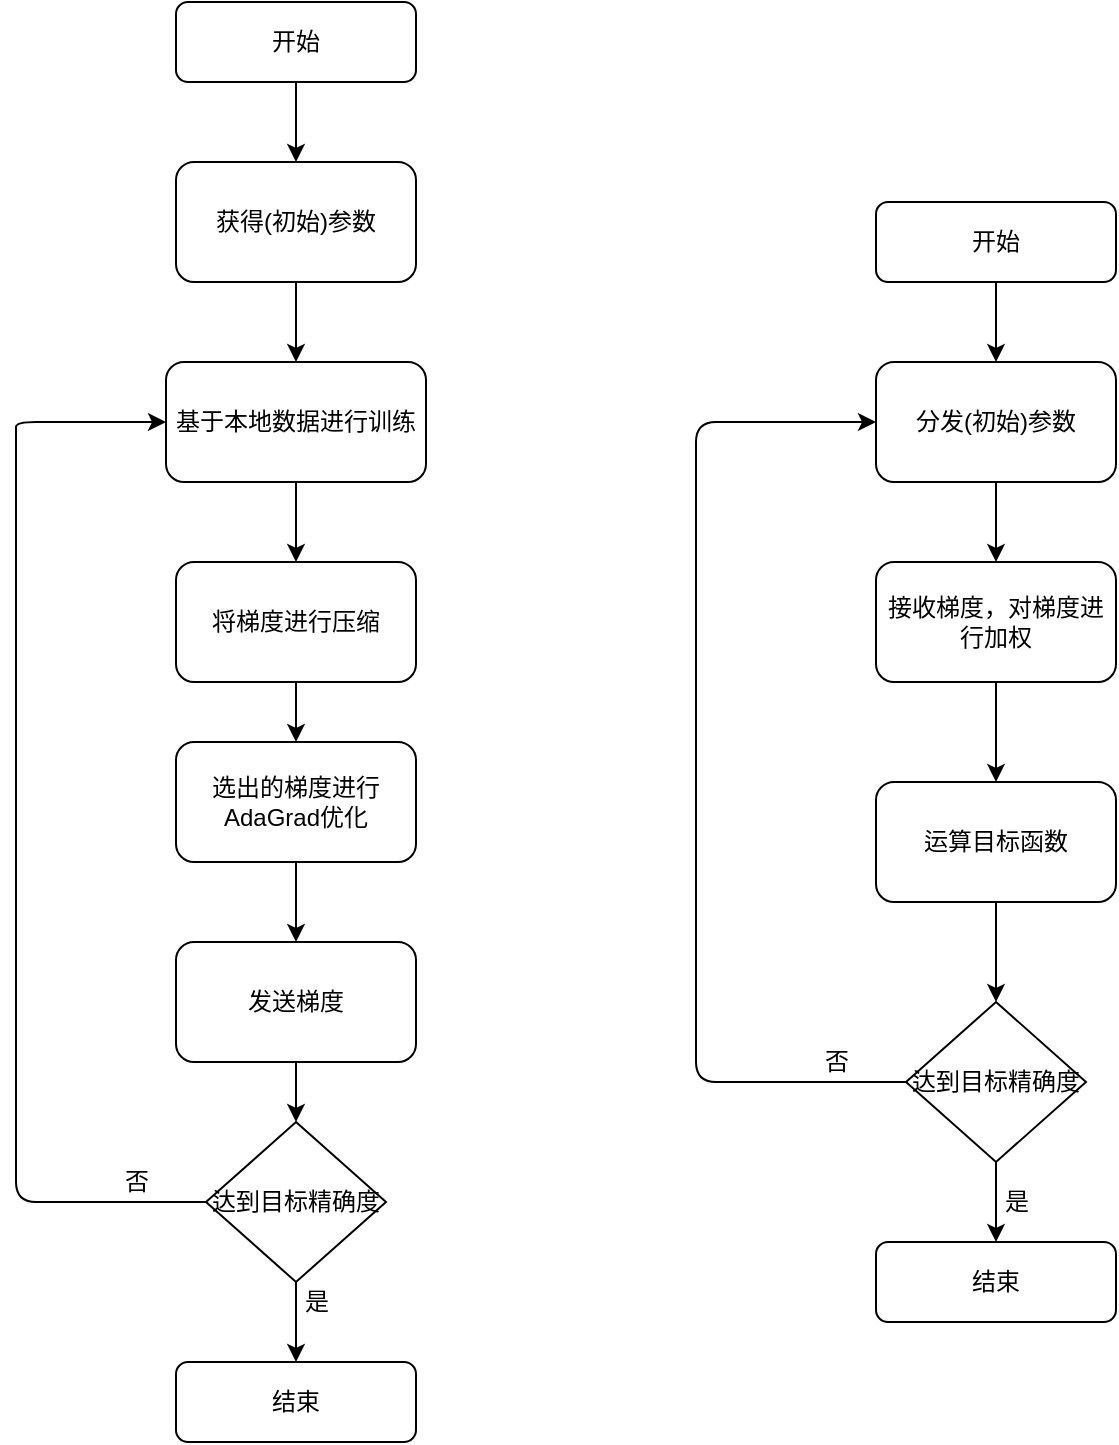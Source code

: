 <mxfile version="14.6.11" type="github">
  <diagram id="C5RBs43oDa-KdzZeNtuy" name="Page-1">
    <mxGraphModel dx="1038" dy="556" grid="1" gridSize="10" guides="1" tooltips="1" connect="1" arrows="1" fold="1" page="1" pageScale="1" pageWidth="827" pageHeight="1169" math="0" shadow="0">
      <root>
        <mxCell id="WIyWlLk6GJQsqaUBKTNV-0" />
        <mxCell id="WIyWlLk6GJQsqaUBKTNV-1" parent="WIyWlLk6GJQsqaUBKTNV-0" />
        <mxCell id="xpv4QWi8wNSGkZDYu75m-1" value="" style="edgeStyle=orthogonalEdgeStyle;rounded=0;orthogonalLoop=1;jettySize=auto;html=1;" edge="1" parent="WIyWlLk6GJQsqaUBKTNV-1" source="WIyWlLk6GJQsqaUBKTNV-3" target="xpv4QWi8wNSGkZDYu75m-0">
          <mxGeometry relative="1" as="geometry" />
        </mxCell>
        <mxCell id="WIyWlLk6GJQsqaUBKTNV-3" value="开始" style="rounded=1;whiteSpace=wrap;html=1;fontSize=12;glass=0;strokeWidth=1;shadow=0;" parent="WIyWlLk6GJQsqaUBKTNV-1" vertex="1">
          <mxGeometry x="160" y="80" width="120" height="40" as="geometry" />
        </mxCell>
        <mxCell id="WIyWlLk6GJQsqaUBKTNV-11" value="结束" style="rounded=1;whiteSpace=wrap;html=1;fontSize=12;glass=0;strokeWidth=1;shadow=0;" parent="WIyWlLk6GJQsqaUBKTNV-1" vertex="1">
          <mxGeometry x="160" y="760" width="120" height="40" as="geometry" />
        </mxCell>
        <mxCell id="xpv4QWi8wNSGkZDYu75m-3" value="" style="edgeStyle=orthogonalEdgeStyle;rounded=0;orthogonalLoop=1;jettySize=auto;html=1;" edge="1" parent="WIyWlLk6GJQsqaUBKTNV-1" source="xpv4QWi8wNSGkZDYu75m-0" target="xpv4QWi8wNSGkZDYu75m-2">
          <mxGeometry relative="1" as="geometry" />
        </mxCell>
        <mxCell id="xpv4QWi8wNSGkZDYu75m-0" value="获得(初始)参数" style="rounded=1;whiteSpace=wrap;html=1;" vertex="1" parent="WIyWlLk6GJQsqaUBKTNV-1">
          <mxGeometry x="160" y="160" width="120" height="60" as="geometry" />
        </mxCell>
        <mxCell id="xpv4QWi8wNSGkZDYu75m-5" value="" style="edgeStyle=orthogonalEdgeStyle;rounded=0;orthogonalLoop=1;jettySize=auto;html=1;" edge="1" parent="WIyWlLk6GJQsqaUBKTNV-1" source="xpv4QWi8wNSGkZDYu75m-2" target="xpv4QWi8wNSGkZDYu75m-4">
          <mxGeometry relative="1" as="geometry" />
        </mxCell>
        <mxCell id="xpv4QWi8wNSGkZDYu75m-2" value="基于本地数据进行训练" style="rounded=1;whiteSpace=wrap;html=1;" vertex="1" parent="WIyWlLk6GJQsqaUBKTNV-1">
          <mxGeometry x="155" y="260" width="130" height="60" as="geometry" />
        </mxCell>
        <mxCell id="xpv4QWi8wNSGkZDYu75m-7" value="" style="edgeStyle=orthogonalEdgeStyle;rounded=0;orthogonalLoop=1;jettySize=auto;html=1;" edge="1" parent="WIyWlLk6GJQsqaUBKTNV-1" source="xpv4QWi8wNSGkZDYu75m-4" target="xpv4QWi8wNSGkZDYu75m-6">
          <mxGeometry relative="1" as="geometry" />
        </mxCell>
        <mxCell id="xpv4QWi8wNSGkZDYu75m-4" value="将梯度进行压缩" style="rounded=1;whiteSpace=wrap;html=1;" vertex="1" parent="WIyWlLk6GJQsqaUBKTNV-1">
          <mxGeometry x="160" y="360" width="120" height="60" as="geometry" />
        </mxCell>
        <mxCell id="xpv4QWi8wNSGkZDYu75m-9" value="" style="edgeStyle=orthogonalEdgeStyle;rounded=0;orthogonalLoop=1;jettySize=auto;html=1;" edge="1" parent="WIyWlLk6GJQsqaUBKTNV-1" source="xpv4QWi8wNSGkZDYu75m-6" target="xpv4QWi8wNSGkZDYu75m-8">
          <mxGeometry relative="1" as="geometry" />
        </mxCell>
        <mxCell id="xpv4QWi8wNSGkZDYu75m-6" value="选出的梯度进行AdaGrad优化" style="rounded=1;whiteSpace=wrap;html=1;" vertex="1" parent="WIyWlLk6GJQsqaUBKTNV-1">
          <mxGeometry x="160" y="450" width="120" height="60" as="geometry" />
        </mxCell>
        <mxCell id="xpv4QWi8wNSGkZDYu75m-11" value="" style="edgeStyle=orthogonalEdgeStyle;rounded=0;orthogonalLoop=1;jettySize=auto;html=1;" edge="1" parent="WIyWlLk6GJQsqaUBKTNV-1" source="xpv4QWi8wNSGkZDYu75m-8" target="xpv4QWi8wNSGkZDYu75m-10">
          <mxGeometry relative="1" as="geometry" />
        </mxCell>
        <mxCell id="xpv4QWi8wNSGkZDYu75m-8" value="发送梯度" style="rounded=1;whiteSpace=wrap;html=1;" vertex="1" parent="WIyWlLk6GJQsqaUBKTNV-1">
          <mxGeometry x="160" y="550" width="120" height="60" as="geometry" />
        </mxCell>
        <mxCell id="xpv4QWi8wNSGkZDYu75m-12" value="" style="edgeStyle=orthogonalEdgeStyle;rounded=0;orthogonalLoop=1;jettySize=auto;html=1;" edge="1" parent="WIyWlLk6GJQsqaUBKTNV-1" source="xpv4QWi8wNSGkZDYu75m-10" target="WIyWlLk6GJQsqaUBKTNV-11">
          <mxGeometry relative="1" as="geometry" />
        </mxCell>
        <mxCell id="xpv4QWi8wNSGkZDYu75m-10" value="达到目标精确度" style="rhombus;whiteSpace=wrap;html=1;" vertex="1" parent="WIyWlLk6GJQsqaUBKTNV-1">
          <mxGeometry x="175" y="640" width="90" height="80" as="geometry" />
        </mxCell>
        <mxCell id="xpv4QWi8wNSGkZDYu75m-13" value="是" style="text;html=1;align=center;verticalAlign=middle;resizable=0;points=[];autosize=1;strokeColor=none;" vertex="1" parent="WIyWlLk6GJQsqaUBKTNV-1">
          <mxGeometry x="215" y="720" width="30" height="20" as="geometry" />
        </mxCell>
        <mxCell id="xpv4QWi8wNSGkZDYu75m-14" value="" style="endArrow=classic;html=1;exitX=0;exitY=0.5;exitDx=0;exitDy=0;entryX=0;entryY=0.5;entryDx=0;entryDy=0;" edge="1" parent="WIyWlLk6GJQsqaUBKTNV-1" source="xpv4QWi8wNSGkZDYu75m-10" target="xpv4QWi8wNSGkZDYu75m-2">
          <mxGeometry width="50" height="50" relative="1" as="geometry">
            <mxPoint x="40" y="680" as="sourcePoint" />
            <mxPoint x="80" y="300" as="targetPoint" />
            <Array as="points">
              <mxPoint x="80" y="680" />
              <mxPoint x="80" y="300" />
              <mxPoint x="80" y="290" />
            </Array>
          </mxGeometry>
        </mxCell>
        <mxCell id="xpv4QWi8wNSGkZDYu75m-16" value="否" style="text;html=1;align=center;verticalAlign=middle;resizable=0;points=[];autosize=1;strokeColor=none;" vertex="1" parent="WIyWlLk6GJQsqaUBKTNV-1">
          <mxGeometry x="125" y="660" width="30" height="20" as="geometry" />
        </mxCell>
        <mxCell id="xpv4QWi8wNSGkZDYu75m-23" value="" style="edgeStyle=orthogonalEdgeStyle;rounded=0;orthogonalLoop=1;jettySize=auto;html=1;" edge="1" parent="WIyWlLk6GJQsqaUBKTNV-1" source="xpv4QWi8wNSGkZDYu75m-17" target="xpv4QWi8wNSGkZDYu75m-18">
          <mxGeometry relative="1" as="geometry" />
        </mxCell>
        <mxCell id="xpv4QWi8wNSGkZDYu75m-17" value="开始" style="rounded=1;whiteSpace=wrap;html=1;fontSize=12;glass=0;strokeWidth=1;shadow=0;" vertex="1" parent="WIyWlLk6GJQsqaUBKTNV-1">
          <mxGeometry x="510" y="180" width="120" height="40" as="geometry" />
        </mxCell>
        <mxCell id="xpv4QWi8wNSGkZDYu75m-24" value="" style="edgeStyle=orthogonalEdgeStyle;rounded=0;orthogonalLoop=1;jettySize=auto;html=1;" edge="1" parent="WIyWlLk6GJQsqaUBKTNV-1" source="xpv4QWi8wNSGkZDYu75m-18" target="xpv4QWi8wNSGkZDYu75m-19">
          <mxGeometry relative="1" as="geometry" />
        </mxCell>
        <mxCell id="xpv4QWi8wNSGkZDYu75m-18" value="分发(初始)参数" style="rounded=1;whiteSpace=wrap;html=1;" vertex="1" parent="WIyWlLk6GJQsqaUBKTNV-1">
          <mxGeometry x="510" y="260" width="120" height="60" as="geometry" />
        </mxCell>
        <mxCell id="xpv4QWi8wNSGkZDYu75m-25" value="" style="edgeStyle=orthogonalEdgeStyle;rounded=0;orthogonalLoop=1;jettySize=auto;html=1;" edge="1" parent="WIyWlLk6GJQsqaUBKTNV-1" source="xpv4QWi8wNSGkZDYu75m-19" target="xpv4QWi8wNSGkZDYu75m-20">
          <mxGeometry relative="1" as="geometry" />
        </mxCell>
        <mxCell id="xpv4QWi8wNSGkZDYu75m-19" value="接收梯度，对梯度进行加权" style="rounded=1;whiteSpace=wrap;html=1;" vertex="1" parent="WIyWlLk6GJQsqaUBKTNV-1">
          <mxGeometry x="510" y="360" width="120" height="60" as="geometry" />
        </mxCell>
        <mxCell id="xpv4QWi8wNSGkZDYu75m-26" value="" style="edgeStyle=orthogonalEdgeStyle;rounded=0;orthogonalLoop=1;jettySize=auto;html=1;" edge="1" parent="WIyWlLk6GJQsqaUBKTNV-1" source="xpv4QWi8wNSGkZDYu75m-20" target="xpv4QWi8wNSGkZDYu75m-21">
          <mxGeometry relative="1" as="geometry" />
        </mxCell>
        <mxCell id="xpv4QWi8wNSGkZDYu75m-20" value="运算目标函数" style="rounded=1;whiteSpace=wrap;html=1;" vertex="1" parent="WIyWlLk6GJQsqaUBKTNV-1">
          <mxGeometry x="510" y="470" width="120" height="60" as="geometry" />
        </mxCell>
        <mxCell id="xpv4QWi8wNSGkZDYu75m-27" value="" style="edgeStyle=orthogonalEdgeStyle;rounded=0;orthogonalLoop=1;jettySize=auto;html=1;" edge="1" parent="WIyWlLk6GJQsqaUBKTNV-1" source="xpv4QWi8wNSGkZDYu75m-21" target="xpv4QWi8wNSGkZDYu75m-22">
          <mxGeometry relative="1" as="geometry" />
        </mxCell>
        <mxCell id="xpv4QWi8wNSGkZDYu75m-21" value="达到目标精确度" style="rhombus;whiteSpace=wrap;html=1;" vertex="1" parent="WIyWlLk6GJQsqaUBKTNV-1">
          <mxGeometry x="525" y="580" width="90" height="80" as="geometry" />
        </mxCell>
        <mxCell id="xpv4QWi8wNSGkZDYu75m-22" value="结束" style="rounded=1;whiteSpace=wrap;html=1;fontSize=12;glass=0;strokeWidth=1;shadow=0;" vertex="1" parent="WIyWlLk6GJQsqaUBKTNV-1">
          <mxGeometry x="510" y="700" width="120" height="40" as="geometry" />
        </mxCell>
        <mxCell id="xpv4QWi8wNSGkZDYu75m-28" value="是" style="text;html=1;align=center;verticalAlign=middle;resizable=0;points=[];autosize=1;strokeColor=none;" vertex="1" parent="WIyWlLk6GJQsqaUBKTNV-1">
          <mxGeometry x="565" y="670" width="30" height="20" as="geometry" />
        </mxCell>
        <mxCell id="xpv4QWi8wNSGkZDYu75m-29" value="" style="endArrow=classic;html=1;exitX=0;exitY=0.5;exitDx=0;exitDy=0;entryX=0;entryY=0.5;entryDx=0;entryDy=0;" edge="1" parent="WIyWlLk6GJQsqaUBKTNV-1" source="xpv4QWi8wNSGkZDYu75m-21" target="xpv4QWi8wNSGkZDYu75m-18">
          <mxGeometry width="50" height="50" relative="1" as="geometry">
            <mxPoint x="420" y="620" as="sourcePoint" />
            <mxPoint x="420" y="270" as="targetPoint" />
            <Array as="points">
              <mxPoint x="420" y="620" />
              <mxPoint x="420" y="290" />
            </Array>
          </mxGeometry>
        </mxCell>
        <mxCell id="xpv4QWi8wNSGkZDYu75m-30" value="否" style="text;html=1;align=center;verticalAlign=middle;resizable=0;points=[];autosize=1;strokeColor=none;" vertex="1" parent="WIyWlLk6GJQsqaUBKTNV-1">
          <mxGeometry x="475" y="600" width="30" height="20" as="geometry" />
        </mxCell>
      </root>
    </mxGraphModel>
  </diagram>
</mxfile>
